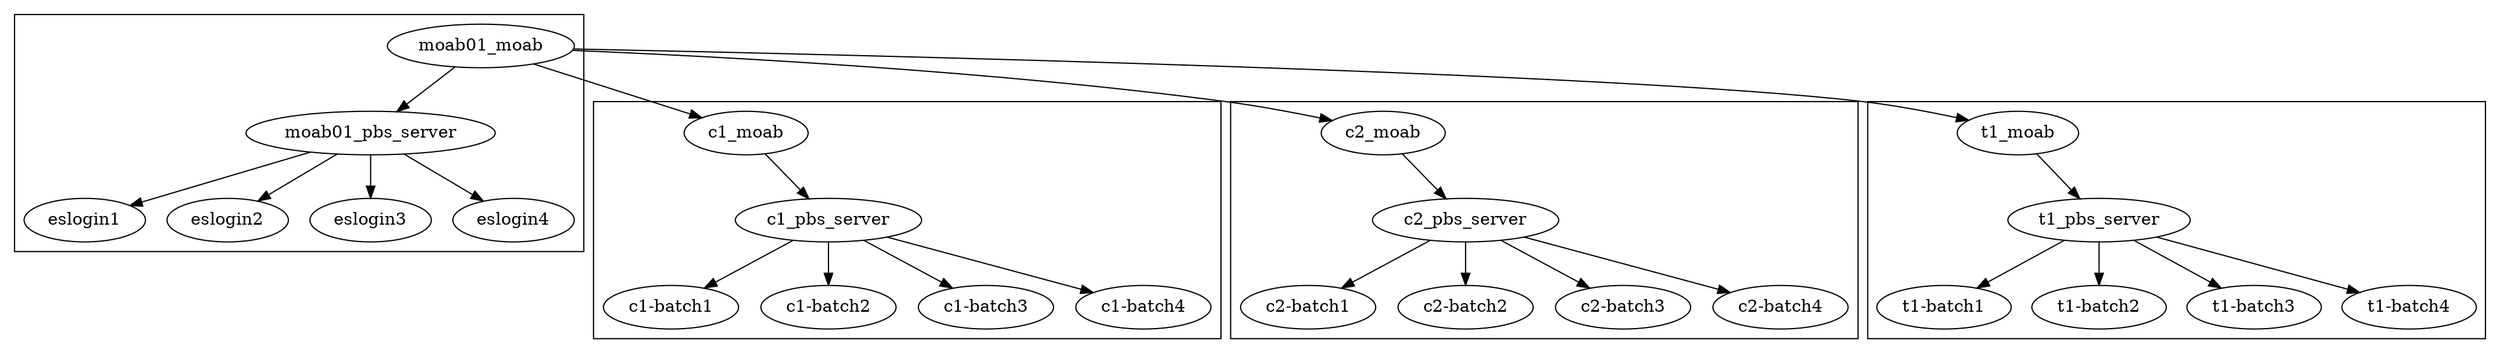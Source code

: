 digraph old_arch {
	subgraph cluster_moab01 {
		"moab01_moab" -> "moab01_pbs_server"
		"moab01_pbs_server" -> "eslogin1"
		"moab01_pbs_server" -> "eslogin2"
		"moab01_pbs_server" -> "eslogin3"
		"moab01_pbs_server" -> "eslogin4"
	}
	subgraph cluster_c1 {
		"c1_moab" -> "c1_pbs_server"
		"c1_pbs_server" -> "c1-batch1"
		"c1_pbs_server" -> "c1-batch2"
		"c1_pbs_server" -> "c1-batch3"
		"c1_pbs_server" -> "c1-batch4"
	}
	subgraph cluster_c2 {
		"c2_moab" -> "c2_pbs_server"
		"c2_pbs_server" -> "c2-batch1"
		"c2_pbs_server" -> "c2-batch2"
		"c2_pbs_server" -> "c2-batch3"
		"c2_pbs_server" -> "c2-batch4"
	}
	subgraph cluster_t1 {
		"t1_moab" -> "t1_pbs_server"
		"t1_pbs_server" -> "t1-batch1"
		"t1_pbs_server" -> "t1-batch2"
		"t1_pbs_server" -> "t1-batch3"
		"t1_pbs_server" -> "t1-batch4"
	}
	moab01_moab -> c1_moab
	moab01_moab -> c2_moab
	moab01_moab -> t1_moab
}
